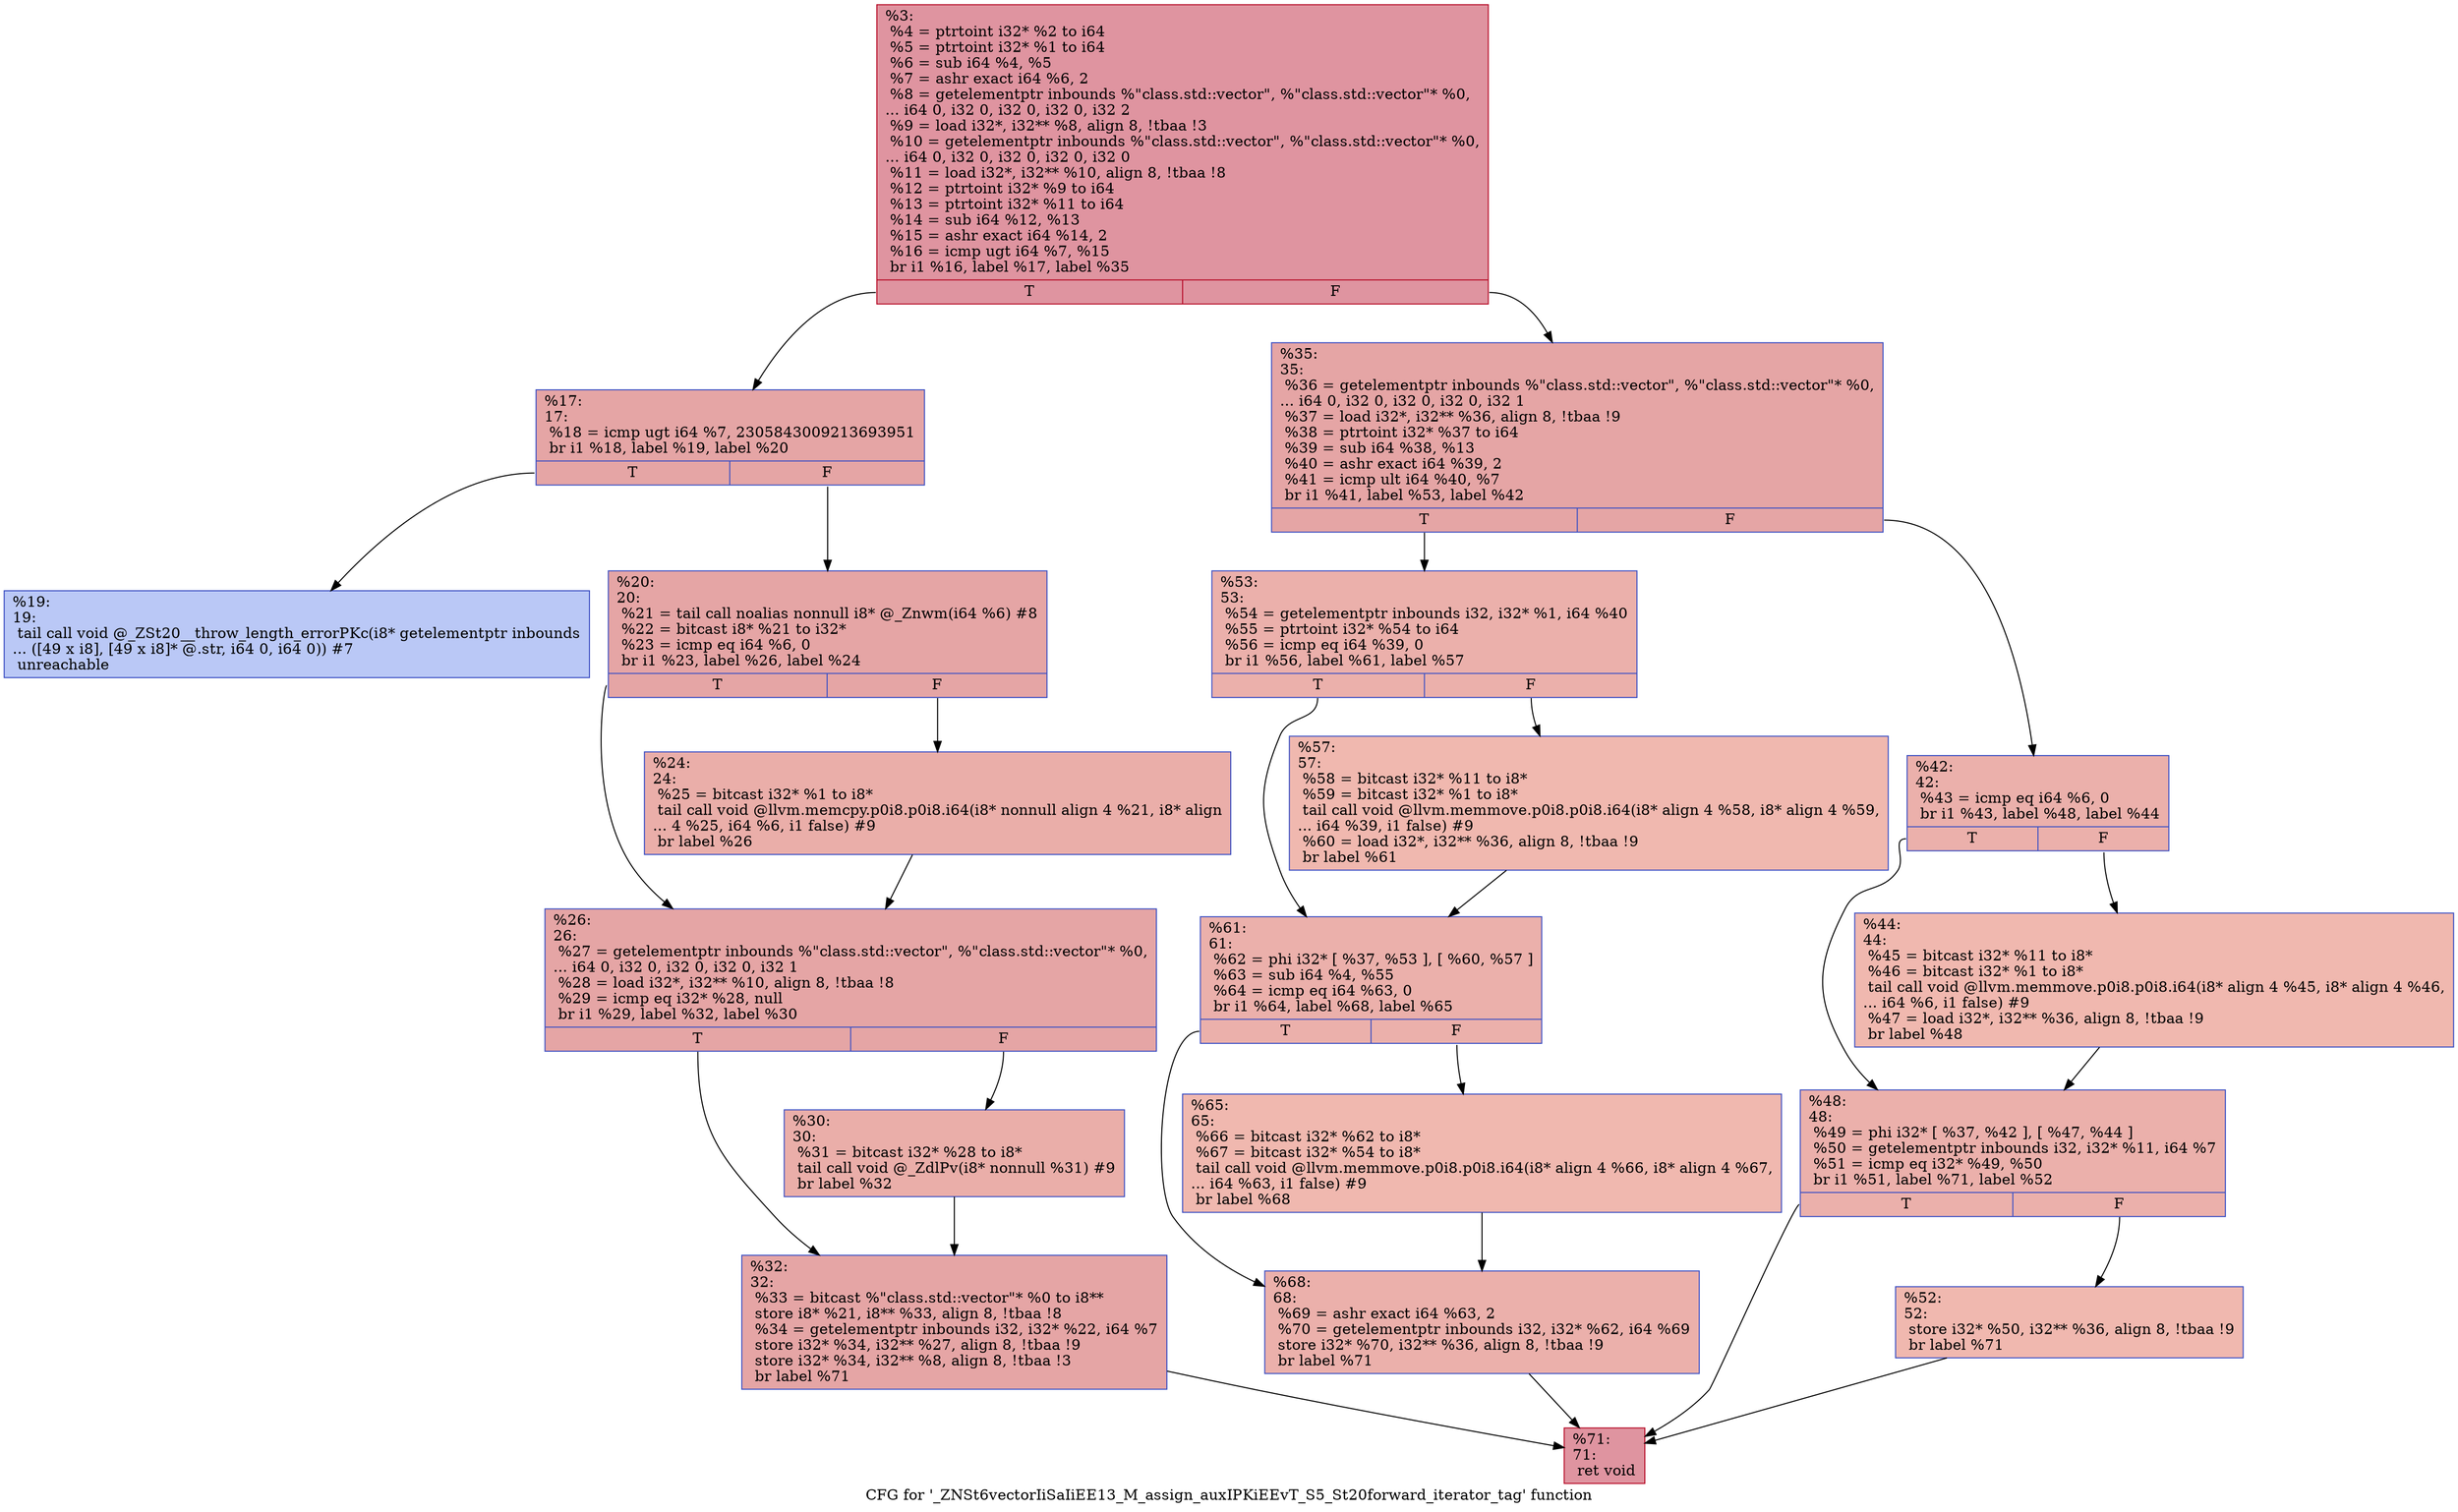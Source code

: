 digraph "CFG for '_ZNSt6vectorIiSaIiEE13_M_assign_auxIPKiEEvT_S5_St20forward_iterator_tag' function" {
	label="CFG for '_ZNSt6vectorIiSaIiEE13_M_assign_auxIPKiEEvT_S5_St20forward_iterator_tag' function";

	Node0x55f354e218b0 [shape=record,color="#b70d28ff", style=filled, fillcolor="#b70d2870",label="{%3:\l  %4 = ptrtoint i32* %2 to i64\l  %5 = ptrtoint i32* %1 to i64\l  %6 = sub i64 %4, %5\l  %7 = ashr exact i64 %6, 2\l  %8 = getelementptr inbounds %\"class.std::vector\", %\"class.std::vector\"* %0,\l... i64 0, i32 0, i32 0, i32 0, i32 2\l  %9 = load i32*, i32** %8, align 8, !tbaa !3\l  %10 = getelementptr inbounds %\"class.std::vector\", %\"class.std::vector\"* %0,\l... i64 0, i32 0, i32 0, i32 0, i32 0\l  %11 = load i32*, i32** %10, align 8, !tbaa !8\l  %12 = ptrtoint i32* %9 to i64\l  %13 = ptrtoint i32* %11 to i64\l  %14 = sub i64 %12, %13\l  %15 = ashr exact i64 %14, 2\l  %16 = icmp ugt i64 %7, %15\l  br i1 %16, label %17, label %35\l|{<s0>T|<s1>F}}"];
	Node0x55f354e218b0:s0 -> Node0x55f354e21900;
	Node0x55f354e218b0:s1 -> Node0x55f354e22300;
	Node0x55f354e21900 [shape=record,color="#3d50c3ff", style=filled, fillcolor="#c5333470",label="{%17:\l17:                                               \l  %18 = icmp ugt i64 %7, 2305843009213693951\l  br i1 %18, label %19, label %20\l|{<s0>T|<s1>F}}"];
	Node0x55f354e21900:s0 -> Node0x55f354e22440;
	Node0x55f354e21900:s1 -> Node0x55f354e22490;
	Node0x55f354e22440 [shape=record,color="#3d50c3ff", style=filled, fillcolor="#6282ea70",label="{%19:\l19:                                               \l  tail call void @_ZSt20__throw_length_errorPKc(i8* getelementptr inbounds\l... ([49 x i8], [49 x i8]* @.str, i64 0, i64 0)) #7\l  unreachable\l}"];
	Node0x55f354e22490 [shape=record,color="#3d50c3ff", style=filled, fillcolor="#c5333470",label="{%20:\l20:                                               \l  %21 = tail call noalias nonnull i8* @_Znwm(i64 %6) #8\l  %22 = bitcast i8* %21 to i32*\l  %23 = icmp eq i64 %6, 0\l  br i1 %23, label %26, label %24\l|{<s0>T|<s1>F}}"];
	Node0x55f354e22490:s0 -> Node0x55f354e22bd0;
	Node0x55f354e22490:s1 -> Node0x55f354e22c20;
	Node0x55f354e22c20 [shape=record,color="#3d50c3ff", style=filled, fillcolor="#d0473d70",label="{%24:\l24:                                               \l  %25 = bitcast i32* %1 to i8*\l  tail call void @llvm.memcpy.p0i8.p0i8.i64(i8* nonnull align 4 %21, i8* align\l... 4 %25, i64 %6, i1 false) #9\l  br label %26\l}"];
	Node0x55f354e22c20 -> Node0x55f354e22bd0;
	Node0x55f354e22bd0 [shape=record,color="#3d50c3ff", style=filled, fillcolor="#c5333470",label="{%26:\l26:                                               \l  %27 = getelementptr inbounds %\"class.std::vector\", %\"class.std::vector\"* %0,\l... i64 0, i32 0, i32 0, i32 0, i32 1\l  %28 = load i32*, i32** %10, align 8, !tbaa !8\l  %29 = icmp eq i32* %28, null\l  br i1 %29, label %32, label %30\l|{<s0>T|<s1>F}}"];
	Node0x55f354e22bd0:s0 -> Node0x55f354e23380;
	Node0x55f354e22bd0:s1 -> Node0x55f354e233d0;
	Node0x55f354e233d0 [shape=record,color="#3d50c3ff", style=filled, fillcolor="#d0473d70",label="{%30:\l30:                                               \l  %31 = bitcast i32* %28 to i8*\l  tail call void @_ZdlPv(i8* nonnull %31) #9\l  br label %32\l}"];
	Node0x55f354e233d0 -> Node0x55f354e23380;
	Node0x55f354e23380 [shape=record,color="#3d50c3ff", style=filled, fillcolor="#c5333470",label="{%32:\l32:                                               \l  %33 = bitcast %\"class.std::vector\"* %0 to i8**\l  store i8* %21, i8** %33, align 8, !tbaa !8\l  %34 = getelementptr inbounds i32, i32* %22, i64 %7\l  store i32* %34, i32** %27, align 8, !tbaa !9\l  store i32* %34, i32** %8, align 8, !tbaa !3\l  br label %71\l}"];
	Node0x55f354e23380 -> Node0x55f354e23fb0;
	Node0x55f354e22300 [shape=record,color="#3d50c3ff", style=filled, fillcolor="#c5333470",label="{%35:\l35:                                               \l  %36 = getelementptr inbounds %\"class.std::vector\", %\"class.std::vector\"* %0,\l... i64 0, i32 0, i32 0, i32 0, i32 1\l  %37 = load i32*, i32** %36, align 8, !tbaa !9\l  %38 = ptrtoint i32* %37 to i64\l  %39 = sub i64 %38, %13\l  %40 = ashr exact i64 %39, 2\l  %41 = icmp ult i64 %40, %7\l  br i1 %41, label %53, label %42\l|{<s0>T|<s1>F}}"];
	Node0x55f354e22300:s0 -> Node0x55f354e24420;
	Node0x55f354e22300:s1 -> Node0x55f354e24470;
	Node0x55f354e24470 [shape=record,color="#3d50c3ff", style=filled, fillcolor="#d24b4070",label="{%42:\l42:                                               \l  %43 = icmp eq i64 %6, 0\l  br i1 %43, label %48, label %44\l|{<s0>T|<s1>F}}"];
	Node0x55f354e24470:s0 -> Node0x55f354e24600;
	Node0x55f354e24470:s1 -> Node0x55f354e24650;
	Node0x55f354e24650 [shape=record,color="#3d50c3ff", style=filled, fillcolor="#dc5d4a70",label="{%44:\l44:                                               \l  %45 = bitcast i32* %11 to i8*\l  %46 = bitcast i32* %1 to i8*\l  tail call void @llvm.memmove.p0i8.p0i8.i64(i8* align 4 %45, i8* align 4 %46,\l... i64 %6, i1 false) #9\l  %47 = load i32*, i32** %36, align 8, !tbaa !9\l  br label %48\l}"];
	Node0x55f354e24650 -> Node0x55f354e24600;
	Node0x55f354e24600 [shape=record,color="#3d50c3ff", style=filled, fillcolor="#d24b4070",label="{%48:\l48:                                               \l  %49 = phi i32* [ %37, %42 ], [ %47, %44 ]\l  %50 = getelementptr inbounds i32, i32* %11, i64 %7\l  %51 = icmp eq i32* %49, %50\l  br i1 %51, label %71, label %52\l|{<s0>T|<s1>F}}"];
	Node0x55f354e24600:s0 -> Node0x55f354e23fb0;
	Node0x55f354e24600:s1 -> Node0x55f354e24e10;
	Node0x55f354e24e10 [shape=record,color="#3d50c3ff", style=filled, fillcolor="#dc5d4a70",label="{%52:\l52:                                               \l  store i32* %50, i32** %36, align 8, !tbaa !9\l  br label %71\l}"];
	Node0x55f354e24e10 -> Node0x55f354e23fb0;
	Node0x55f354e24420 [shape=record,color="#3d50c3ff", style=filled, fillcolor="#d24b4070",label="{%53:\l53:                                               \l  %54 = getelementptr inbounds i32, i32* %1, i64 %40\l  %55 = ptrtoint i32* %54 to i64\l  %56 = icmp eq i64 %39, 0\l  br i1 %56, label %61, label %57\l|{<s0>T|<s1>F}}"];
	Node0x55f354e24420:s0 -> Node0x55f354e251b0;
	Node0x55f354e24420:s1 -> Node0x55f354e25200;
	Node0x55f354e25200 [shape=record,color="#3d50c3ff", style=filled, fillcolor="#dc5d4a70",label="{%57:\l57:                                               \l  %58 = bitcast i32* %11 to i8*\l  %59 = bitcast i32* %1 to i8*\l  tail call void @llvm.memmove.p0i8.p0i8.i64(i8* align 4 %58, i8* align 4 %59,\l... i64 %39, i1 false) #9\l  %60 = load i32*, i32** %36, align 8, !tbaa !9\l  br label %61\l}"];
	Node0x55f354e25200 -> Node0x55f354e251b0;
	Node0x55f354e251b0 [shape=record,color="#3d50c3ff", style=filled, fillcolor="#d24b4070",label="{%61:\l61:                                               \l  %62 = phi i32* [ %37, %53 ], [ %60, %57 ]\l  %63 = sub i64 %4, %55\l  %64 = icmp eq i64 %63, 0\l  br i1 %64, label %68, label %65\l|{<s0>T|<s1>F}}"];
	Node0x55f354e251b0:s0 -> Node0x55f354e25c40;
	Node0x55f354e251b0:s1 -> Node0x55f354e25c90;
	Node0x55f354e25c90 [shape=record,color="#3d50c3ff", style=filled, fillcolor="#dc5d4a70",label="{%65:\l65:                                               \l  %66 = bitcast i32* %62 to i8*\l  %67 = bitcast i32* %54 to i8*\l  tail call void @llvm.memmove.p0i8.p0i8.i64(i8* align 4 %66, i8* align 4 %67,\l... i64 %63, i1 false) #9\l  br label %68\l}"];
	Node0x55f354e25c90 -> Node0x55f354e25c40;
	Node0x55f354e25c40 [shape=record,color="#3d50c3ff", style=filled, fillcolor="#d24b4070",label="{%68:\l68:                                               \l  %69 = ashr exact i64 %63, 2\l  %70 = getelementptr inbounds i32, i32* %62, i64 %69\l  store i32* %70, i32** %36, align 8, !tbaa !9\l  br label %71\l}"];
	Node0x55f354e25c40 -> Node0x55f354e23fb0;
	Node0x55f354e23fb0 [shape=record,color="#b70d28ff", style=filled, fillcolor="#b70d2870",label="{%71:\l71:                                               \l  ret void\l}"];
}
